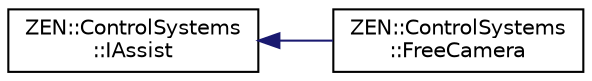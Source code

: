 digraph "Graphical Class Hierarchy"
{
 // LATEX_PDF_SIZE
  edge [fontname="Helvetica",fontsize="10",labelfontname="Helvetica",labelfontsize="10"];
  node [fontname="Helvetica",fontsize="10",shape=record];
  rankdir="LR";
  Node0 [label="ZEN::ControlSystems\l::IAssist",height=0.2,width=0.4,color="black", fillcolor="white", style="filled",URL="$classZEN_1_1ControlSystems_1_1IAssist.html",tooltip=" "];
  Node0 -> Node1 [dir="back",color="midnightblue",fontsize="10",style="solid",fontname="Helvetica"];
  Node1 [label="ZEN::ControlSystems\l::FreeCamera",height=0.2,width=0.4,color="black", fillcolor="white", style="filled",URL="$classZEN_1_1ControlSystems_1_1FreeCamera.html",tooltip=" "];
}
